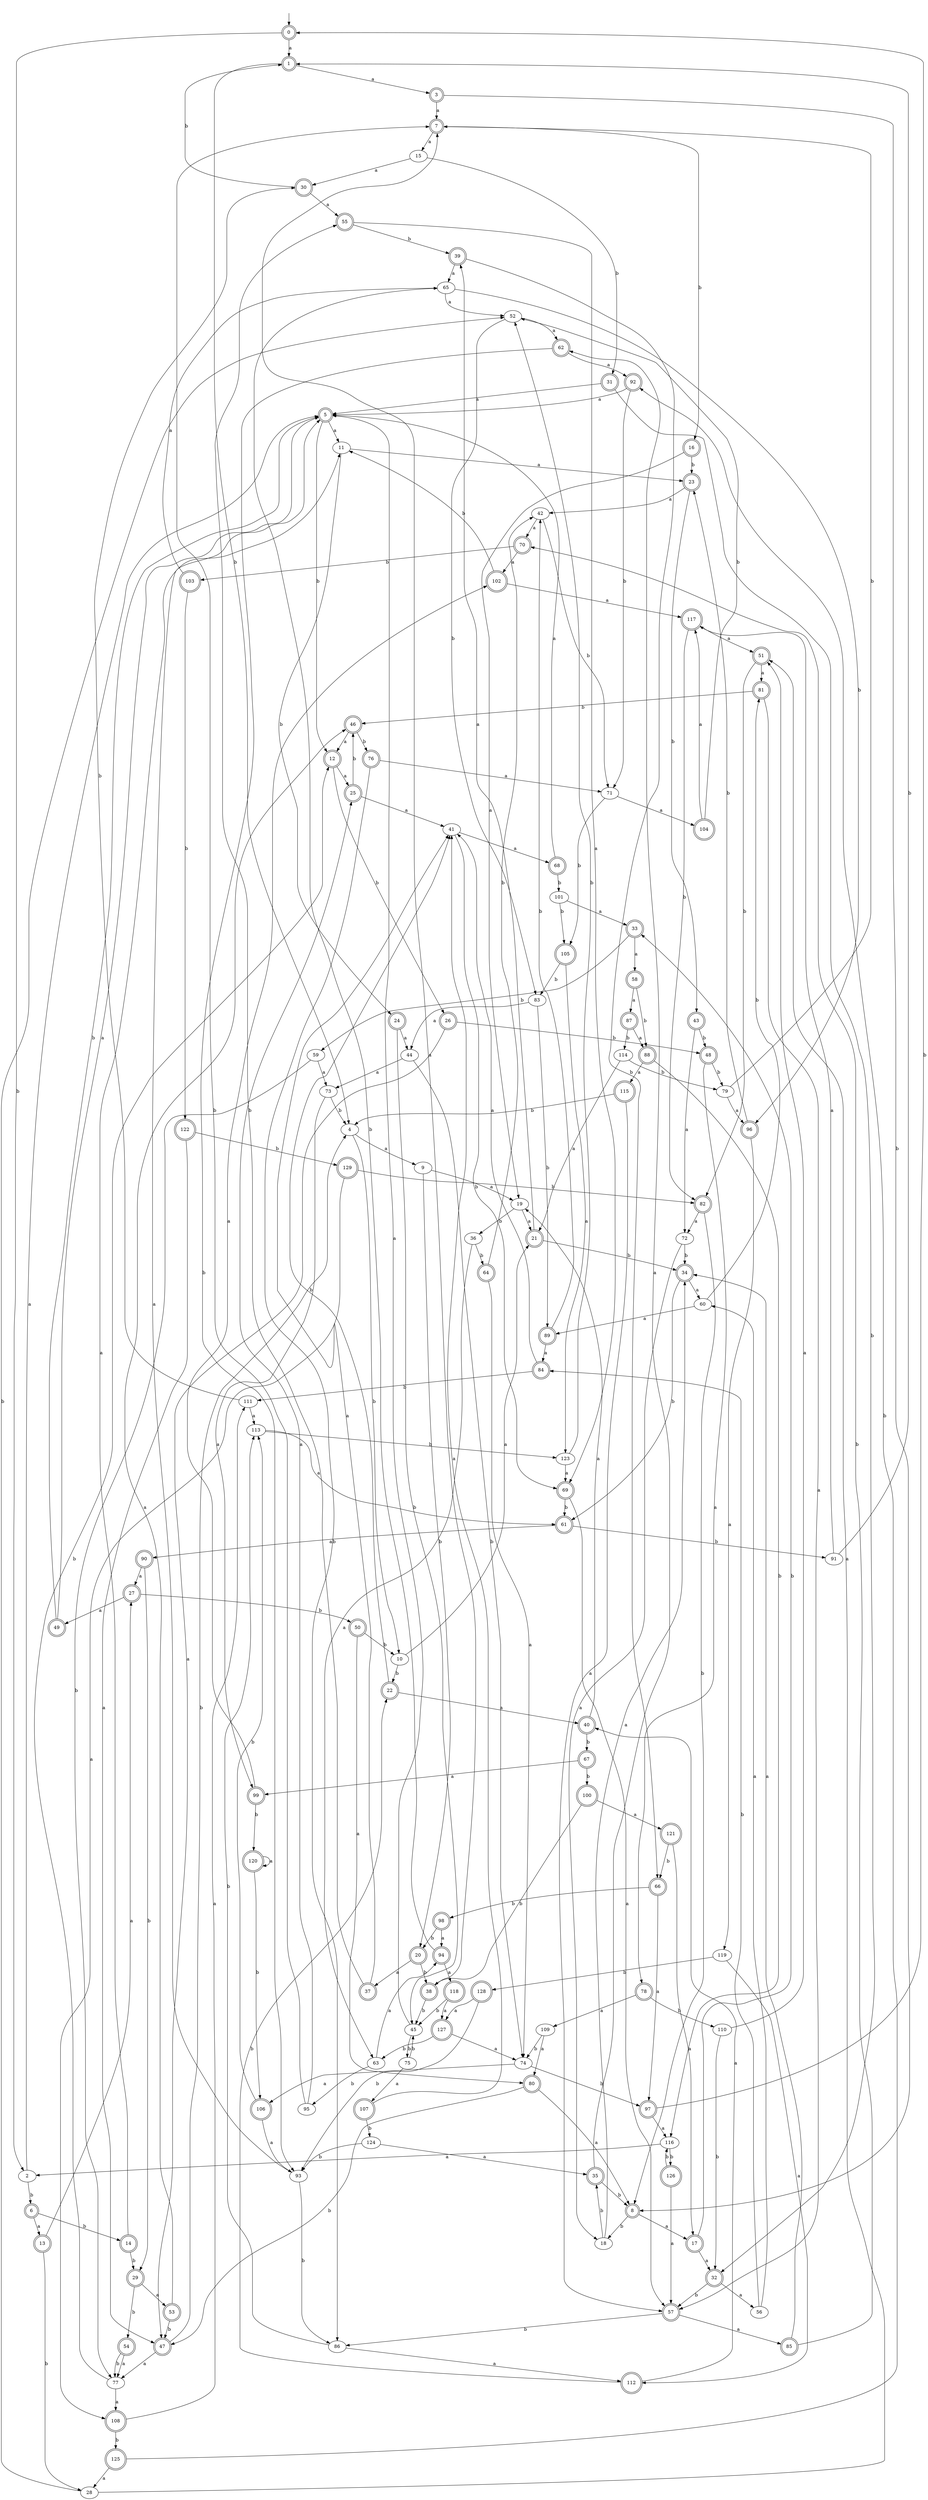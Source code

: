 digraph RandomDFA {
  __start0 [label="", shape=none];
  __start0 -> 0 [label=""];
  0 [shape=circle] [shape=doublecircle]
  0 -> 1 [label="a"]
  0 -> 2 [label="b"]
  1 [shape=doublecircle]
  1 -> 3 [label="a"]
  1 -> 4 [label="b"]
  2
  2 -> 5 [label="a"]
  2 -> 6 [label="b"]
  3 [shape=doublecircle]
  3 -> 7 [label="a"]
  3 -> 8 [label="b"]
  4
  4 -> 9 [label="a"]
  4 -> 10 [label="b"]
  5 [shape=doublecircle]
  5 -> 11 [label="a"]
  5 -> 12 [label="b"]
  6 [shape=doublecircle]
  6 -> 13 [label="a"]
  6 -> 14 [label="b"]
  7 [shape=doublecircle]
  7 -> 15 [label="a"]
  7 -> 16 [label="b"]
  8 [shape=doublecircle]
  8 -> 17 [label="a"]
  8 -> 18 [label="b"]
  9
  9 -> 19 [label="a"]
  9 -> 20 [label="b"]
  10
  10 -> 21 [label="a"]
  10 -> 22 [label="b"]
  11
  11 -> 23 [label="a"]
  11 -> 24 [label="b"]
  12 [shape=doublecircle]
  12 -> 25 [label="a"]
  12 -> 26 [label="b"]
  13 [shape=doublecircle]
  13 -> 27 [label="a"]
  13 -> 28 [label="b"]
  14 [shape=doublecircle]
  14 -> 11 [label="a"]
  14 -> 29 [label="b"]
  15
  15 -> 30 [label="a"]
  15 -> 31 [label="b"]
  16 [shape=doublecircle]
  16 -> 19 [label="a"]
  16 -> 23 [label="b"]
  17 [shape=doublecircle]
  17 -> 32 [label="a"]
  17 -> 33 [label="b"]
  18
  18 -> 34 [label="a"]
  18 -> 35 [label="b"]
  19
  19 -> 21 [label="a"]
  19 -> 36 [label="b"]
  20 [shape=doublecircle]
  20 -> 37 [label="a"]
  20 -> 38 [label="b"]
  21 [shape=doublecircle]
  21 -> 39 [label="a"]
  21 -> 34 [label="b"]
  22 [shape=doublecircle]
  22 -> 40 [label="a"]
  22 -> 41 [label="b"]
  23 [shape=doublecircle]
  23 -> 42 [label="a"]
  23 -> 43 [label="b"]
  24 [shape=doublecircle]
  24 -> 44 [label="a"]
  24 -> 45 [label="b"]
  25 [shape=doublecircle]
  25 -> 41 [label="a"]
  25 -> 46 [label="b"]
  26 [shape=doublecircle]
  26 -> 47 [label="a"]
  26 -> 48 [label="b"]
  27 [shape=doublecircle]
  27 -> 49 [label="a"]
  27 -> 50 [label="b"]
  28
  28 -> 51 [label="a"]
  28 -> 52 [label="b"]
  29 [shape=doublecircle]
  29 -> 53 [label="a"]
  29 -> 54 [label="b"]
  30 [shape=doublecircle]
  30 -> 55 [label="a"]
  30 -> 1 [label="b"]
  31 [shape=doublecircle]
  31 -> 5 [label="a"]
  31 -> 32 [label="b"]
  32 [shape=doublecircle]
  32 -> 56 [label="a"]
  32 -> 57 [label="b"]
  33 [shape=doublecircle]
  33 -> 58 [label="a"]
  33 -> 59 [label="b"]
  34 [shape=doublecircle]
  34 -> 60 [label="a"]
  34 -> 61 [label="b"]
  35 [shape=doublecircle]
  35 -> 62 [label="a"]
  35 -> 8 [label="b"]
  36
  36 -> 63 [label="a"]
  36 -> 64 [label="b"]
  37 [shape=doublecircle]
  37 -> 41 [label="a"]
  37 -> 55 [label="b"]
  38 [shape=doublecircle]
  38 -> 7 [label="a"]
  38 -> 45 [label="b"]
  39 [shape=doublecircle]
  39 -> 65 [label="a"]
  39 -> 66 [label="b"]
  40 [shape=doublecircle]
  40 -> 19 [label="a"]
  40 -> 67 [label="b"]
  41
  41 -> 68 [label="a"]
  41 -> 69 [label="b"]
  42
  42 -> 70 [label="a"]
  42 -> 71 [label="b"]
  43 [shape=doublecircle]
  43 -> 72 [label="a"]
  43 -> 48 [label="b"]
  44
  44 -> 73 [label="a"]
  44 -> 74 [label="b"]
  45
  45 -> 5 [label="a"]
  45 -> 75 [label="b"]
  46 [shape=doublecircle]
  46 -> 12 [label="a"]
  46 -> 76 [label="b"]
  47 [shape=doublecircle]
  47 -> 77 [label="a"]
  47 -> 4 [label="b"]
  48 [shape=doublecircle]
  48 -> 78 [label="a"]
  48 -> 79 [label="b"]
  49 [shape=doublecircle]
  49 -> 5 [label="a"]
  49 -> 5 [label="b"]
  50 [shape=doublecircle]
  50 -> 80 [label="a"]
  50 -> 10 [label="b"]
  51 [shape=doublecircle]
  51 -> 81 [label="a"]
  51 -> 82 [label="b"]
  52
  52 -> 62 [label="a"]
  52 -> 83 [label="b"]
  53 [shape=doublecircle]
  53 -> 46 [label="a"]
  53 -> 47 [label="b"]
  54 [shape=doublecircle]
  54 -> 77 [label="a"]
  54 -> 77 [label="b"]
  55 [shape=doublecircle]
  55 -> 69 [label="a"]
  55 -> 39 [label="b"]
  56
  56 -> 60 [label="a"]
  56 -> 84 [label="b"]
  57 [shape=doublecircle]
  57 -> 85 [label="a"]
  57 -> 86 [label="b"]
  58 [shape=doublecircle]
  58 -> 87 [label="a"]
  58 -> 88 [label="b"]
  59
  59 -> 73 [label="a"]
  59 -> 77 [label="b"]
  60
  60 -> 89 [label="a"]
  60 -> 81 [label="b"]
  61 [shape=doublecircle]
  61 -> 90 [label="a"]
  61 -> 91 [label="b"]
  62 [shape=doublecircle]
  62 -> 92 [label="a"]
  62 -> 93 [label="b"]
  63
  63 -> 94 [label="a"]
  63 -> 95 [label="b"]
  64 [shape=doublecircle]
  64 -> 74 [label="a"]
  64 -> 42 [label="b"]
  65
  65 -> 52 [label="a"]
  65 -> 96 [label="b"]
  66 [shape=doublecircle]
  66 -> 97 [label="a"]
  66 -> 98 [label="b"]
  67 [shape=doublecircle]
  67 -> 99 [label="a"]
  67 -> 100 [label="b"]
  68 [shape=doublecircle]
  68 -> 5 [label="a"]
  68 -> 101 [label="b"]
  69 [shape=doublecircle]
  69 -> 57 [label="a"]
  69 -> 61 [label="b"]
  70 [shape=doublecircle]
  70 -> 102 [label="a"]
  70 -> 103 [label="b"]
  71
  71 -> 104 [label="a"]
  71 -> 105 [label="b"]
  72
  72 -> 18 [label="a"]
  72 -> 34 [label="b"]
  73
  73 -> 99 [label="a"]
  73 -> 4 [label="b"]
  74
  74 -> 106 [label="a"]
  74 -> 97 [label="b"]
  75
  75 -> 107 [label="a"]
  75 -> 45 [label="b"]
  76 [shape=doublecircle]
  76 -> 71 [label="a"]
  76 -> 86 [label="b"]
  77
  77 -> 108 [label="a"]
  77 -> 12 [label="b"]
  78 [shape=doublecircle]
  78 -> 109 [label="a"]
  78 -> 110 [label="b"]
  79
  79 -> 96 [label="a"]
  79 -> 7 [label="b"]
  80 [shape=doublecircle]
  80 -> 8 [label="a"]
  80 -> 47 [label="b"]
  81 [shape=doublecircle]
  81 -> 57 [label="a"]
  81 -> 46 [label="b"]
  82 [shape=doublecircle]
  82 -> 72 [label="a"]
  82 -> 8 [label="b"]
  83
  83 -> 44 [label="a"]
  83 -> 89 [label="b"]
  84 [shape=doublecircle]
  84 -> 41 [label="a"]
  84 -> 111 [label="b"]
  85 [shape=doublecircle]
  85 -> 34 [label="a"]
  85 -> 70 [label="b"]
  86
  86 -> 112 [label="a"]
  86 -> 113 [label="b"]
  87 [shape=doublecircle]
  87 -> 88 [label="a"]
  87 -> 114 [label="b"]
  88 [shape=doublecircle]
  88 -> 115 [label="a"]
  88 -> 116 [label="b"]
  89 [shape=doublecircle]
  89 -> 84 [label="a"]
  89 -> 42 [label="b"]
  90 [shape=doublecircle]
  90 -> 27 [label="a"]
  90 -> 29 [label="b"]
  91
  91 -> 117 [label="a"]
  91 -> 1 [label="b"]
  92 [shape=doublecircle]
  92 -> 5 [label="a"]
  92 -> 71 [label="b"]
  93
  93 -> 5 [label="a"]
  93 -> 86 [label="b"]
  94 [shape=doublecircle]
  94 -> 118 [label="a"]
  94 -> 65 [label="b"]
  95
  95 -> 25 [label="a"]
  95 -> 7 [label="b"]
  96 [shape=doublecircle]
  96 -> 119 [label="a"]
  96 -> 23 [label="b"]
  97 [shape=doublecircle]
  97 -> 116 [label="a"]
  97 -> 0 [label="b"]
  98 [shape=doublecircle]
  98 -> 94 [label="a"]
  98 -> 20 [label="b"]
  99 [shape=doublecircle]
  99 -> 102 [label="a"]
  99 -> 120 [label="b"]
  100 [shape=doublecircle]
  100 -> 121 [label="a"]
  100 -> 38 [label="b"]
  101
  101 -> 33 [label="a"]
  101 -> 105 [label="b"]
  102 [shape=doublecircle]
  102 -> 117 [label="a"]
  102 -> 11 [label="b"]
  103 [shape=doublecircle]
  103 -> 65 [label="a"]
  103 -> 122 [label="b"]
  104 [shape=doublecircle]
  104 -> 117 [label="a"]
  104 -> 52 [label="b"]
  105 [shape=doublecircle]
  105 -> 123 [label="a"]
  105 -> 83 [label="b"]
  106 [shape=doublecircle]
  106 -> 93 [label="a"]
  106 -> 113 [label="b"]
  107 [shape=doublecircle]
  107 -> 41 [label="a"]
  107 -> 124 [label="b"]
  108 [shape=doublecircle]
  108 -> 111 [label="a"]
  108 -> 125 [label="b"]
  109
  109 -> 80 [label="a"]
  109 -> 74 [label="b"]
  110
  110 -> 51 [label="a"]
  110 -> 32 [label="b"]
  111
  111 -> 113 [label="a"]
  111 -> 30 [label="b"]
  112 [shape=doublecircle]
  112 -> 40 [label="a"]
  112 -> 22 [label="b"]
  113
  113 -> 61 [label="a"]
  113 -> 123 [label="b"]
  114
  114 -> 21 [label="a"]
  114 -> 79 [label="b"]
  115 [shape=doublecircle]
  115 -> 57 [label="a"]
  115 -> 4 [label="b"]
  116
  116 -> 2 [label="a"]
  116 -> 126 [label="b"]
  117 [shape=doublecircle]
  117 -> 51 [label="a"]
  117 -> 82 [label="b"]
  118 [shape=doublecircle]
  118 -> 127 [label="a"]
  118 -> 45 [label="b"]
  119
  119 -> 112 [label="a"]
  119 -> 128 [label="b"]
  120 [shape=doublecircle]
  120 -> 120 [label="a"]
  120 -> 106 [label="b"]
  121 [shape=doublecircle]
  121 -> 17 [label="a"]
  121 -> 66 [label="b"]
  122 [shape=doublecircle]
  122 -> 47 [label="a"]
  122 -> 129 [label="b"]
  123
  123 -> 69 [label="a"]
  123 -> 52 [label="b"]
  124
  124 -> 35 [label="a"]
  124 -> 93 [label="b"]
  125 [shape=doublecircle]
  125 -> 28 [label="a"]
  125 -> 92 [label="b"]
  126 [shape=doublecircle]
  126 -> 57 [label="a"]
  126 -> 116 [label="b"]
  127 [shape=doublecircle]
  127 -> 74 [label="a"]
  127 -> 63 [label="b"]
  128 [shape=doublecircle]
  128 -> 127 [label="a"]
  128 -> 93 [label="b"]
  129 [shape=doublecircle]
  129 -> 108 [label="a"]
  129 -> 82 [label="b"]
}
